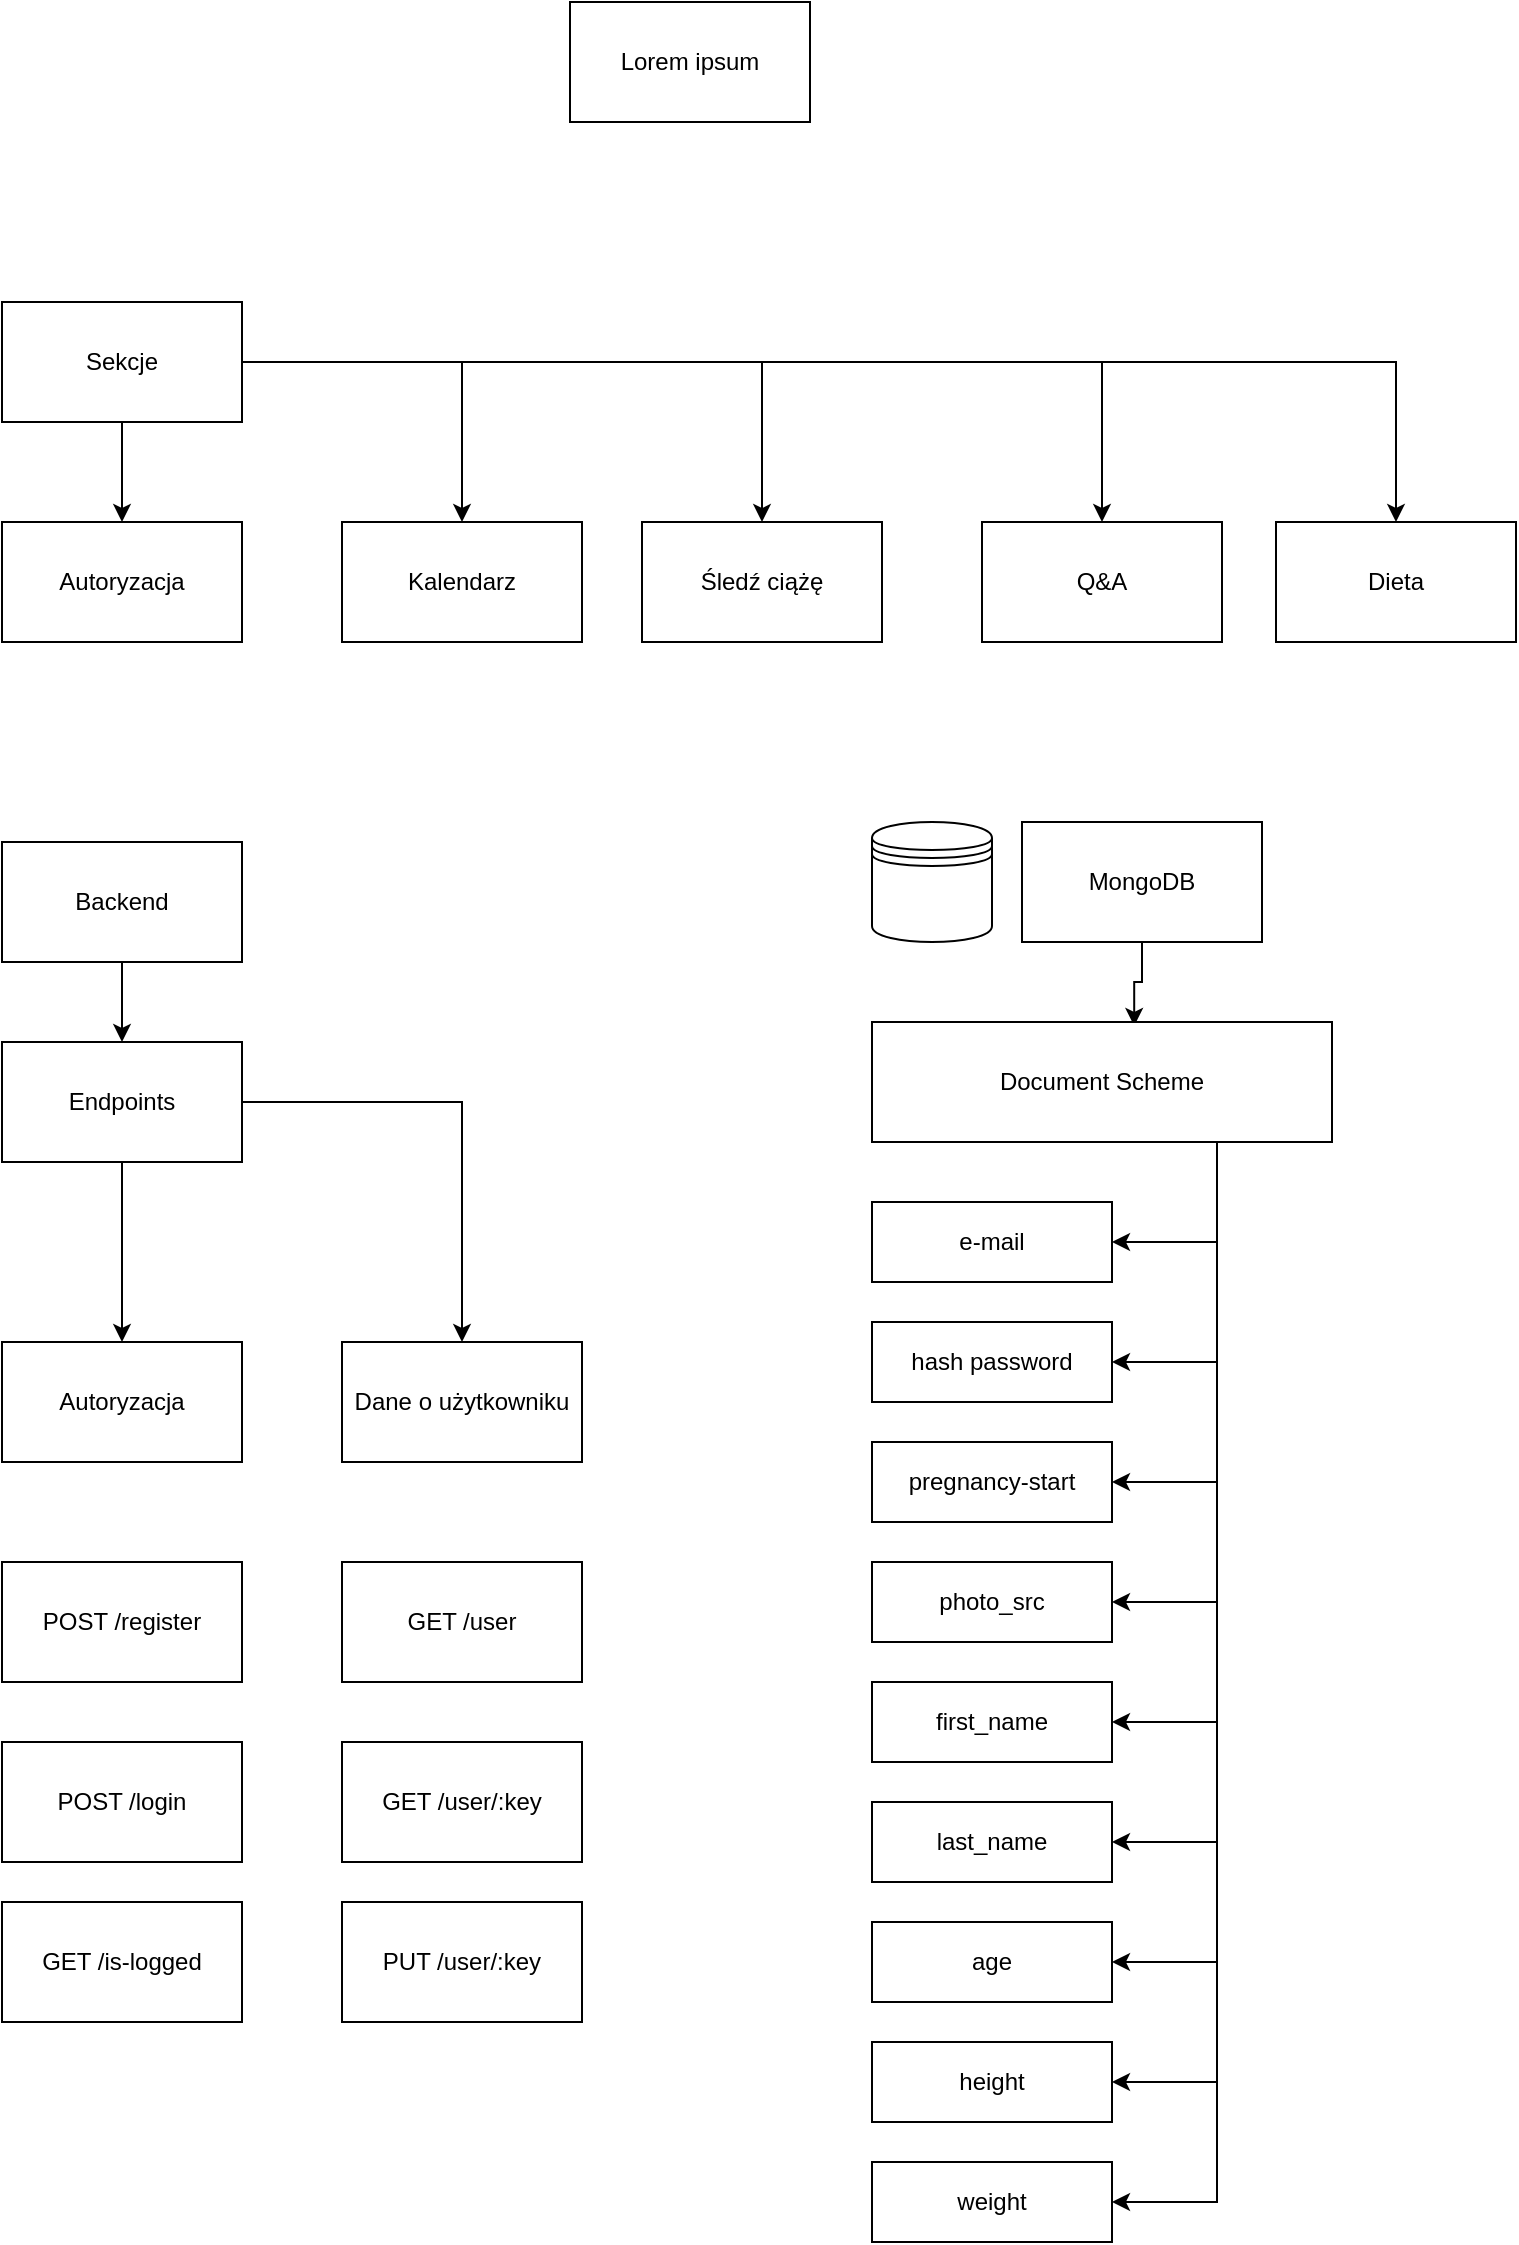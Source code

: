 <mxfile version="13.7.7" type="device"><diagram id="2I5on98Vg4IV1jlv-EVf" name="Page-1"><mxGraphModel dx="1182" dy="764" grid="1" gridSize="10" guides="1" tooltips="1" connect="1" arrows="1" fold="1" page="1" pageScale="1" pageWidth="827" pageHeight="1169" math="0" shadow="0"><root><mxCell id="0"/><mxCell id="1" parent="0"/><mxCell id="dO6dF5b318bosaFBG7k9-1" value="Lorem ipsum" style="rounded=0;whiteSpace=wrap;html=1;" vertex="1" parent="1"><mxGeometry x="354" y="30" width="120" height="60" as="geometry"/></mxCell><mxCell id="dO6dF5b318bosaFBG7k9-7" style="edgeStyle=orthogonalEdgeStyle;rounded=0;orthogonalLoop=1;jettySize=auto;html=1;" edge="1" parent="1" source="dO6dF5b318bosaFBG7k9-2" target="dO6dF5b318bosaFBG7k9-4"><mxGeometry relative="1" as="geometry"/></mxCell><mxCell id="dO6dF5b318bosaFBG7k9-8" style="edgeStyle=orthogonalEdgeStyle;rounded=0;orthogonalLoop=1;jettySize=auto;html=1;exitX=1;exitY=0.5;exitDx=0;exitDy=0;" edge="1" parent="1" source="dO6dF5b318bosaFBG7k9-2" target="dO6dF5b318bosaFBG7k9-5"><mxGeometry relative="1" as="geometry"/></mxCell><mxCell id="dO6dF5b318bosaFBG7k9-9" style="edgeStyle=orthogonalEdgeStyle;rounded=0;orthogonalLoop=1;jettySize=auto;html=1;" edge="1" parent="1" source="dO6dF5b318bosaFBG7k9-2" target="dO6dF5b318bosaFBG7k9-6"><mxGeometry relative="1" as="geometry"/></mxCell><mxCell id="dO6dF5b318bosaFBG7k9-11" style="edgeStyle=orthogonalEdgeStyle;rounded=0;orthogonalLoop=1;jettySize=auto;html=1;entryX=0.5;entryY=0;entryDx=0;entryDy=0;" edge="1" parent="1" source="dO6dF5b318bosaFBG7k9-2" target="dO6dF5b318bosaFBG7k9-10"><mxGeometry relative="1" as="geometry"/></mxCell><mxCell id="dO6dF5b318bosaFBG7k9-13" style="edgeStyle=orthogonalEdgeStyle;rounded=0;orthogonalLoop=1;jettySize=auto;html=1;" edge="1" parent="1" source="dO6dF5b318bosaFBG7k9-2" target="dO6dF5b318bosaFBG7k9-12"><mxGeometry relative="1" as="geometry"/></mxCell><mxCell id="dO6dF5b318bosaFBG7k9-2" value="Sekcje&lt;br&gt;" style="rounded=0;whiteSpace=wrap;html=1;" vertex="1" parent="1"><mxGeometry x="70" y="180" width="120" height="60" as="geometry"/></mxCell><mxCell id="dO6dF5b318bosaFBG7k9-4" value="Autoryzacja" style="rounded=0;whiteSpace=wrap;html=1;" vertex="1" parent="1"><mxGeometry x="70" y="290" width="120" height="60" as="geometry"/></mxCell><mxCell id="dO6dF5b318bosaFBG7k9-5" value="Kalendarz" style="rounded=0;whiteSpace=wrap;html=1;" vertex="1" parent="1"><mxGeometry x="240" y="290" width="120" height="60" as="geometry"/></mxCell><mxCell id="dO6dF5b318bosaFBG7k9-6" value="Śledź ciążę" style="rounded=0;whiteSpace=wrap;html=1;" vertex="1" parent="1"><mxGeometry x="390" y="290" width="120" height="60" as="geometry"/></mxCell><mxCell id="dO6dF5b318bosaFBG7k9-10" value="Q&amp;amp;A" style="rounded=0;whiteSpace=wrap;html=1;" vertex="1" parent="1"><mxGeometry x="560" y="290" width="120" height="60" as="geometry"/></mxCell><mxCell id="dO6dF5b318bosaFBG7k9-12" value="Dieta" style="rounded=0;whiteSpace=wrap;html=1;" vertex="1" parent="1"><mxGeometry x="707" y="290" width="120" height="60" as="geometry"/></mxCell><mxCell id="dO6dF5b318bosaFBG7k9-16" style="edgeStyle=orthogonalEdgeStyle;rounded=0;orthogonalLoop=1;jettySize=auto;html=1;exitX=0.5;exitY=1;exitDx=0;exitDy=0;entryX=0.5;entryY=0;entryDx=0;entryDy=0;" edge="1" parent="1" source="dO6dF5b318bosaFBG7k9-14" target="dO6dF5b318bosaFBG7k9-15"><mxGeometry relative="1" as="geometry"/></mxCell><mxCell id="dO6dF5b318bosaFBG7k9-14" value="Backend" style="rounded=0;whiteSpace=wrap;html=1;" vertex="1" parent="1"><mxGeometry x="70" y="450" width="120" height="60" as="geometry"/></mxCell><mxCell id="dO6dF5b318bosaFBG7k9-21" style="edgeStyle=orthogonalEdgeStyle;rounded=0;orthogonalLoop=1;jettySize=auto;html=1;" edge="1" parent="1" source="dO6dF5b318bosaFBG7k9-15" target="dO6dF5b318bosaFBG7k9-17"><mxGeometry relative="1" as="geometry"/></mxCell><mxCell id="dO6dF5b318bosaFBG7k9-23" style="edgeStyle=orthogonalEdgeStyle;rounded=0;orthogonalLoop=1;jettySize=auto;html=1;exitX=1;exitY=0.5;exitDx=0;exitDy=0;" edge="1" parent="1" source="dO6dF5b318bosaFBG7k9-15" target="dO6dF5b318bosaFBG7k9-22"><mxGeometry relative="1" as="geometry"/></mxCell><mxCell id="dO6dF5b318bosaFBG7k9-15" value="Endpoints" style="rounded=0;whiteSpace=wrap;html=1;" vertex="1" parent="1"><mxGeometry x="70" y="550" width="120" height="60" as="geometry"/></mxCell><mxCell id="dO6dF5b318bosaFBG7k9-17" value="Autoryzacja" style="rounded=0;whiteSpace=wrap;html=1;" vertex="1" parent="1"><mxGeometry x="70" y="700" width="120" height="60" as="geometry"/></mxCell><mxCell id="dO6dF5b318bosaFBG7k9-18" value="POST /register" style="rounded=0;whiteSpace=wrap;html=1;" vertex="1" parent="1"><mxGeometry x="70" y="810" width="120" height="60" as="geometry"/></mxCell><mxCell id="dO6dF5b318bosaFBG7k9-19" value="POST /login" style="rounded=0;whiteSpace=wrap;html=1;" vertex="1" parent="1"><mxGeometry x="70" y="900" width="120" height="60" as="geometry"/></mxCell><mxCell id="dO6dF5b318bosaFBG7k9-20" value="GET /is-logged" style="rounded=0;whiteSpace=wrap;html=1;" vertex="1" parent="1"><mxGeometry x="70" y="980" width="120" height="60" as="geometry"/></mxCell><mxCell id="dO6dF5b318bosaFBG7k9-22" value="Dane o użytkowniku" style="rounded=0;whiteSpace=wrap;html=1;" vertex="1" parent="1"><mxGeometry x="240" y="700" width="120" height="60" as="geometry"/></mxCell><mxCell id="dO6dF5b318bosaFBG7k9-24" value="GET /user" style="rounded=0;whiteSpace=wrap;html=1;" vertex="1" parent="1"><mxGeometry x="240" y="810" width="120" height="60" as="geometry"/></mxCell><mxCell id="dO6dF5b318bosaFBG7k9-25" value="GET /user/:key" style="rounded=0;whiteSpace=wrap;html=1;" vertex="1" parent="1"><mxGeometry x="240" y="900" width="120" height="60" as="geometry"/></mxCell><mxCell id="dO6dF5b318bosaFBG7k9-26" value="PUT /user/:key" style="rounded=0;whiteSpace=wrap;html=1;" vertex="1" parent="1"><mxGeometry x="240" y="980" width="120" height="60" as="geometry"/></mxCell><mxCell id="dO6dF5b318bosaFBG7k9-33" style="edgeStyle=orthogonalEdgeStyle;rounded=0;orthogonalLoop=1;jettySize=auto;html=1;entryX=0.57;entryY=0.033;entryDx=0;entryDy=0;entryPerimeter=0;" edge="1" parent="1" source="dO6dF5b318bosaFBG7k9-29" target="dO6dF5b318bosaFBG7k9-30"><mxGeometry relative="1" as="geometry"/></mxCell><mxCell id="dO6dF5b318bosaFBG7k9-29" value="MongoDB" style="rounded=0;whiteSpace=wrap;html=1;" vertex="1" parent="1"><mxGeometry x="580" y="440" width="120" height="60" as="geometry"/></mxCell><mxCell id="dO6dF5b318bosaFBG7k9-48" style="edgeStyle=orthogonalEdgeStyle;rounded=0;orthogonalLoop=1;jettySize=auto;html=1;exitX=0.75;exitY=1;exitDx=0;exitDy=0;entryX=1;entryY=0.5;entryDx=0;entryDy=0;" edge="1" parent="1" source="dO6dF5b318bosaFBG7k9-30" target="dO6dF5b318bosaFBG7k9-34"><mxGeometry relative="1" as="geometry"/></mxCell><mxCell id="dO6dF5b318bosaFBG7k9-49" style="edgeStyle=orthogonalEdgeStyle;rounded=0;orthogonalLoop=1;jettySize=auto;html=1;exitX=0.75;exitY=1;exitDx=0;exitDy=0;entryX=1;entryY=0.5;entryDx=0;entryDy=0;" edge="1" parent="1" source="dO6dF5b318bosaFBG7k9-30" target="dO6dF5b318bosaFBG7k9-35"><mxGeometry relative="1" as="geometry"/></mxCell><mxCell id="dO6dF5b318bosaFBG7k9-50" style="edgeStyle=orthogonalEdgeStyle;rounded=0;orthogonalLoop=1;jettySize=auto;html=1;exitX=0.75;exitY=1;exitDx=0;exitDy=0;entryX=1;entryY=0.5;entryDx=0;entryDy=0;" edge="1" parent="1" source="dO6dF5b318bosaFBG7k9-30" target="dO6dF5b318bosaFBG7k9-36"><mxGeometry relative="1" as="geometry"/></mxCell><mxCell id="dO6dF5b318bosaFBG7k9-51" style="edgeStyle=orthogonalEdgeStyle;rounded=0;orthogonalLoop=1;jettySize=auto;html=1;exitX=0.75;exitY=1;exitDx=0;exitDy=0;entryX=1;entryY=0.5;entryDx=0;entryDy=0;" edge="1" parent="1" source="dO6dF5b318bosaFBG7k9-30" target="dO6dF5b318bosaFBG7k9-37"><mxGeometry relative="1" as="geometry"/></mxCell><mxCell id="dO6dF5b318bosaFBG7k9-52" style="edgeStyle=orthogonalEdgeStyle;rounded=0;orthogonalLoop=1;jettySize=auto;html=1;exitX=0.75;exitY=1;exitDx=0;exitDy=0;entryX=1;entryY=0.5;entryDx=0;entryDy=0;" edge="1" parent="1" source="dO6dF5b318bosaFBG7k9-30" target="dO6dF5b318bosaFBG7k9-38"><mxGeometry relative="1" as="geometry"/></mxCell><mxCell id="dO6dF5b318bosaFBG7k9-53" style="edgeStyle=orthogonalEdgeStyle;rounded=0;orthogonalLoop=1;jettySize=auto;html=1;exitX=0.75;exitY=1;exitDx=0;exitDy=0;entryX=1;entryY=0.5;entryDx=0;entryDy=0;" edge="1" parent="1" source="dO6dF5b318bosaFBG7k9-30" target="dO6dF5b318bosaFBG7k9-39"><mxGeometry relative="1" as="geometry"/></mxCell><mxCell id="dO6dF5b318bosaFBG7k9-54" style="edgeStyle=orthogonalEdgeStyle;rounded=0;orthogonalLoop=1;jettySize=auto;html=1;exitX=0.75;exitY=1;exitDx=0;exitDy=0;entryX=1;entryY=0.5;entryDx=0;entryDy=0;" edge="1" parent="1" source="dO6dF5b318bosaFBG7k9-30" target="dO6dF5b318bosaFBG7k9-43"><mxGeometry relative="1" as="geometry"/></mxCell><mxCell id="dO6dF5b318bosaFBG7k9-55" style="edgeStyle=orthogonalEdgeStyle;rounded=0;orthogonalLoop=1;jettySize=auto;html=1;exitX=0.75;exitY=1;exitDx=0;exitDy=0;entryX=1;entryY=0.5;entryDx=0;entryDy=0;" edge="1" parent="1" source="dO6dF5b318bosaFBG7k9-30" target="dO6dF5b318bosaFBG7k9-44"><mxGeometry relative="1" as="geometry"/></mxCell><mxCell id="dO6dF5b318bosaFBG7k9-56" style="edgeStyle=orthogonalEdgeStyle;rounded=0;orthogonalLoop=1;jettySize=auto;html=1;exitX=0.75;exitY=1;exitDx=0;exitDy=0;entryX=1;entryY=0.5;entryDx=0;entryDy=0;" edge="1" parent="1" source="dO6dF5b318bosaFBG7k9-30" target="dO6dF5b318bosaFBG7k9-46"><mxGeometry relative="1" as="geometry"/></mxCell><mxCell id="dO6dF5b318bosaFBG7k9-30" value="Document Scheme" style="rounded=0;whiteSpace=wrap;html=1;" vertex="1" parent="1"><mxGeometry x="505" y="540" width="230" height="60" as="geometry"/></mxCell><mxCell id="dO6dF5b318bosaFBG7k9-31" value="" style="shape=datastore;whiteSpace=wrap;html=1;" vertex="1" parent="1"><mxGeometry x="505" y="440" width="60" height="60" as="geometry"/></mxCell><mxCell id="dO6dF5b318bosaFBG7k9-34" value="e-mail" style="rounded=0;whiteSpace=wrap;html=1;" vertex="1" parent="1"><mxGeometry x="505" y="630" width="120" height="40" as="geometry"/></mxCell><mxCell id="dO6dF5b318bosaFBG7k9-35" value="hash password" style="rounded=0;whiteSpace=wrap;html=1;" vertex="1" parent="1"><mxGeometry x="505" y="690" width="120" height="40" as="geometry"/></mxCell><mxCell id="dO6dF5b318bosaFBG7k9-36" value="pregnancy-start" style="rounded=0;whiteSpace=wrap;html=1;" vertex="1" parent="1"><mxGeometry x="505" y="750" width="120" height="40" as="geometry"/></mxCell><mxCell id="dO6dF5b318bosaFBG7k9-37" value="photo_src" style="rounded=0;whiteSpace=wrap;html=1;" vertex="1" parent="1"><mxGeometry x="505" y="810" width="120" height="40" as="geometry"/></mxCell><mxCell id="dO6dF5b318bosaFBG7k9-38" value="first_name" style="rounded=0;whiteSpace=wrap;html=1;" vertex="1" parent="1"><mxGeometry x="505" y="870" width="120" height="40" as="geometry"/></mxCell><mxCell id="dO6dF5b318bosaFBG7k9-39" value="last_name" style="rounded=0;whiteSpace=wrap;html=1;" vertex="1" parent="1"><mxGeometry x="505" y="930" width="120" height="40" as="geometry"/></mxCell><mxCell id="dO6dF5b318bosaFBG7k9-43" value="age" style="rounded=0;whiteSpace=wrap;html=1;" vertex="1" parent="1"><mxGeometry x="505" y="990" width="120" height="40" as="geometry"/></mxCell><mxCell id="dO6dF5b318bosaFBG7k9-44" value="height" style="rounded=0;whiteSpace=wrap;html=1;" vertex="1" parent="1"><mxGeometry x="505" y="1050" width="120" height="40" as="geometry"/></mxCell><mxCell id="dO6dF5b318bosaFBG7k9-46" value="weight" style="rounded=0;whiteSpace=wrap;html=1;" vertex="1" parent="1"><mxGeometry x="505" y="1110" width="120" height="40" as="geometry"/></mxCell></root></mxGraphModel></diagram></mxfile>
